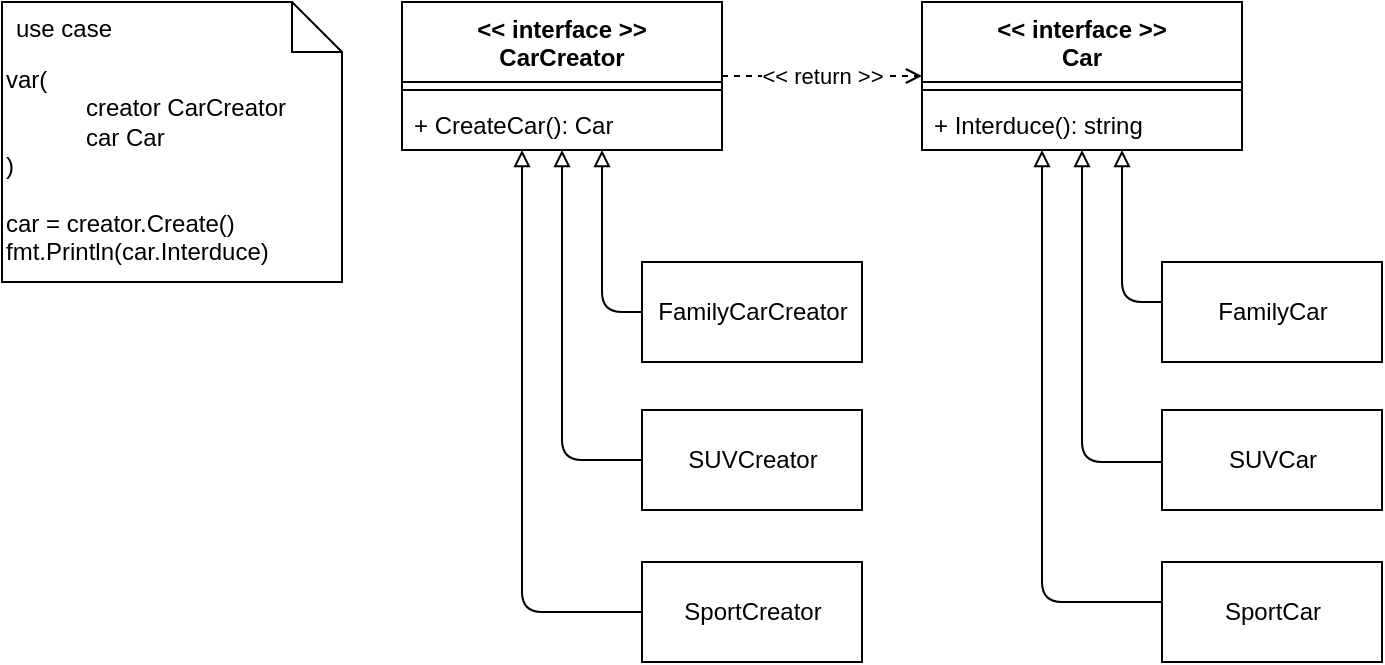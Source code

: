 <mxfile>
    <diagram id="rNeW7560H9pQ_KNdSyZt" name="Page-1">
        <mxGraphModel dx="748" dy="727" grid="1" gridSize="10" guides="1" tooltips="1" connect="1" arrows="1" fold="1" page="1" pageScale="1" pageWidth="1169" pageHeight="827" math="0" shadow="0">
            <root>
                <mxCell id="0"/>
                <mxCell id="1" parent="0"/>
                <mxCell id="2" value="&lt;&lt; interface &gt;&gt;&#10;Car" style="swimlane;fontStyle=1;align=center;verticalAlign=top;childLayout=stackLayout;horizontal=1;startSize=40;horizontalStack=0;resizeParent=1;resizeParentMax=0;resizeLast=0;collapsible=1;marginBottom=0;" parent="1" vertex="1">
                    <mxGeometry x="570" y="160" width="160" height="74" as="geometry"/>
                </mxCell>
                <mxCell id="4" value="" style="line;strokeWidth=1;fillColor=none;align=left;verticalAlign=middle;spacingTop=-1;spacingLeft=3;spacingRight=3;rotatable=0;labelPosition=right;points=[];portConstraint=eastwest;strokeColor=inherit;" parent="2" vertex="1">
                    <mxGeometry y="40" width="160" height="8" as="geometry"/>
                </mxCell>
                <mxCell id="5" value="+ Interduce(): string" style="text;strokeColor=none;fillColor=none;align=left;verticalAlign=top;spacingLeft=4;spacingRight=4;overflow=hidden;rotatable=0;points=[[0,0.5],[1,0.5]];portConstraint=eastwest;" parent="2" vertex="1">
                    <mxGeometry y="48" width="160" height="26" as="geometry"/>
                </mxCell>
                <mxCell id="24" value="&amp;lt;&amp;lt; return &amp;gt;&amp;gt;" style="html=1;endArrow=open;endFill=0;dashed=1;" parent="1" source="6" target="2" edge="1">
                    <mxGeometry relative="1" as="geometry"/>
                </mxCell>
                <mxCell id="6" value="&lt;&lt; interface &gt;&gt;&#10;CarCreator" style="swimlane;fontStyle=1;align=center;verticalAlign=top;childLayout=stackLayout;horizontal=1;startSize=40;horizontalStack=0;resizeParent=1;resizeParentMax=0;resizeLast=0;collapsible=1;marginBottom=0;" parent="1" vertex="1">
                    <mxGeometry x="310" y="160" width="160" height="74" as="geometry"/>
                </mxCell>
                <mxCell id="7" value="" style="line;strokeWidth=1;fillColor=none;align=left;verticalAlign=middle;spacingTop=-1;spacingLeft=3;spacingRight=3;rotatable=0;labelPosition=right;points=[];portConstraint=eastwest;strokeColor=inherit;" parent="6" vertex="1">
                    <mxGeometry y="40" width="160" height="8" as="geometry"/>
                </mxCell>
                <mxCell id="8" value="+ CreateCar(): Car" style="text;strokeColor=none;fillColor=none;align=left;verticalAlign=top;spacingLeft=4;spacingRight=4;overflow=hidden;rotatable=0;points=[[0,0.5],[1,0.5]];portConstraint=eastwest;" parent="6" vertex="1">
                    <mxGeometry y="48" width="160" height="26" as="geometry"/>
                </mxCell>
                <mxCell id="21" value="" style="edgeStyle=orthogonalEdgeStyle;html=1;endArrow=block;endFill=0;" parent="1" source="12" target="5" edge="1">
                    <mxGeometry relative="1" as="geometry">
                        <Array as="points">
                            <mxPoint x="670" y="310"/>
                        </Array>
                    </mxGeometry>
                </mxCell>
                <mxCell id="12" value="FamilyCar" style="html=1;" parent="1" vertex="1">
                    <mxGeometry x="690" y="290" width="110" height="50" as="geometry"/>
                </mxCell>
                <mxCell id="22" value="" style="edgeStyle=orthogonalEdgeStyle;html=1;endArrow=block;endFill=0;" parent="1" source="13" target="5" edge="1">
                    <mxGeometry relative="1" as="geometry">
                        <Array as="points">
                            <mxPoint x="650" y="390"/>
                        </Array>
                    </mxGeometry>
                </mxCell>
                <mxCell id="13" value="SUVCar" style="html=1;" parent="1" vertex="1">
                    <mxGeometry x="690" y="364" width="110" height="50" as="geometry"/>
                </mxCell>
                <mxCell id="23" value="" style="edgeStyle=orthogonalEdgeStyle;html=1;endArrow=block;endFill=0;" parent="1" source="14" target="5" edge="1">
                    <mxGeometry relative="1" as="geometry">
                        <Array as="points">
                            <mxPoint x="630" y="460"/>
                        </Array>
                    </mxGeometry>
                </mxCell>
                <mxCell id="14" value="SportCar" style="html=1;" parent="1" vertex="1">
                    <mxGeometry x="690" y="440" width="110" height="50" as="geometry"/>
                </mxCell>
                <mxCell id="18" value="" style="edgeStyle=orthogonalEdgeStyle;html=1;endArrow=block;endFill=0;" parent="1" source="15" target="8" edge="1">
                    <mxGeometry relative="1" as="geometry">
                        <Array as="points">
                            <mxPoint x="410" y="315"/>
                        </Array>
                    </mxGeometry>
                </mxCell>
                <mxCell id="15" value="FamilyCarCreator" style="html=1;" parent="1" vertex="1">
                    <mxGeometry x="430" y="290" width="110" height="50" as="geometry"/>
                </mxCell>
                <mxCell id="19" value="" style="edgeStyle=orthogonalEdgeStyle;html=1;endArrow=block;endFill=0;" parent="1" source="16" target="8" edge="1">
                    <mxGeometry relative="1" as="geometry">
                        <Array as="points">
                            <mxPoint x="390" y="389"/>
                        </Array>
                    </mxGeometry>
                </mxCell>
                <mxCell id="16" value="SUVCreator" style="html=1;" parent="1" vertex="1">
                    <mxGeometry x="430" y="364" width="110" height="50" as="geometry"/>
                </mxCell>
                <mxCell id="20" value="" style="edgeStyle=orthogonalEdgeStyle;html=1;endArrow=block;endFill=0;" parent="1" source="17" target="8" edge="1">
                    <mxGeometry relative="1" as="geometry">
                        <Array as="points">
                            <mxPoint x="370" y="465"/>
                        </Array>
                    </mxGeometry>
                </mxCell>
                <mxCell id="17" value="SportCreator" style="html=1;" parent="1" vertex="1">
                    <mxGeometry x="430" y="440" width="110" height="50" as="geometry"/>
                </mxCell>
                <mxCell id="25" value="var(&lt;br&gt;&lt;span style=&quot;&quot;&gt;&#9;&lt;/span&gt;&lt;blockquote style=&quot;margin: 0 0 0 40px; border: none; padding: 0px;&quot;&gt;creator CarCreator&lt;br&gt;car Car&lt;/blockquote&gt;)&lt;br&gt;&lt;br&gt;car = creator.Create()&lt;br&gt;fmt.Println(car.Interduce)" style="shape=note2;boundedLbl=1;whiteSpace=wrap;html=1;size=25;verticalAlign=top;align=left;" parent="1" vertex="1">
                    <mxGeometry x="110" y="160" width="170" height="140" as="geometry"/>
                </mxCell>
                <mxCell id="26" value="use case" style="resizeWidth=1;part=1;strokeColor=none;fillColor=none;align=left;spacingLeft=5;" parent="25" vertex="1">
                    <mxGeometry width="170" height="25" relative="1" as="geometry"/>
                </mxCell>
            </root>
        </mxGraphModel>
    </diagram>
</mxfile>